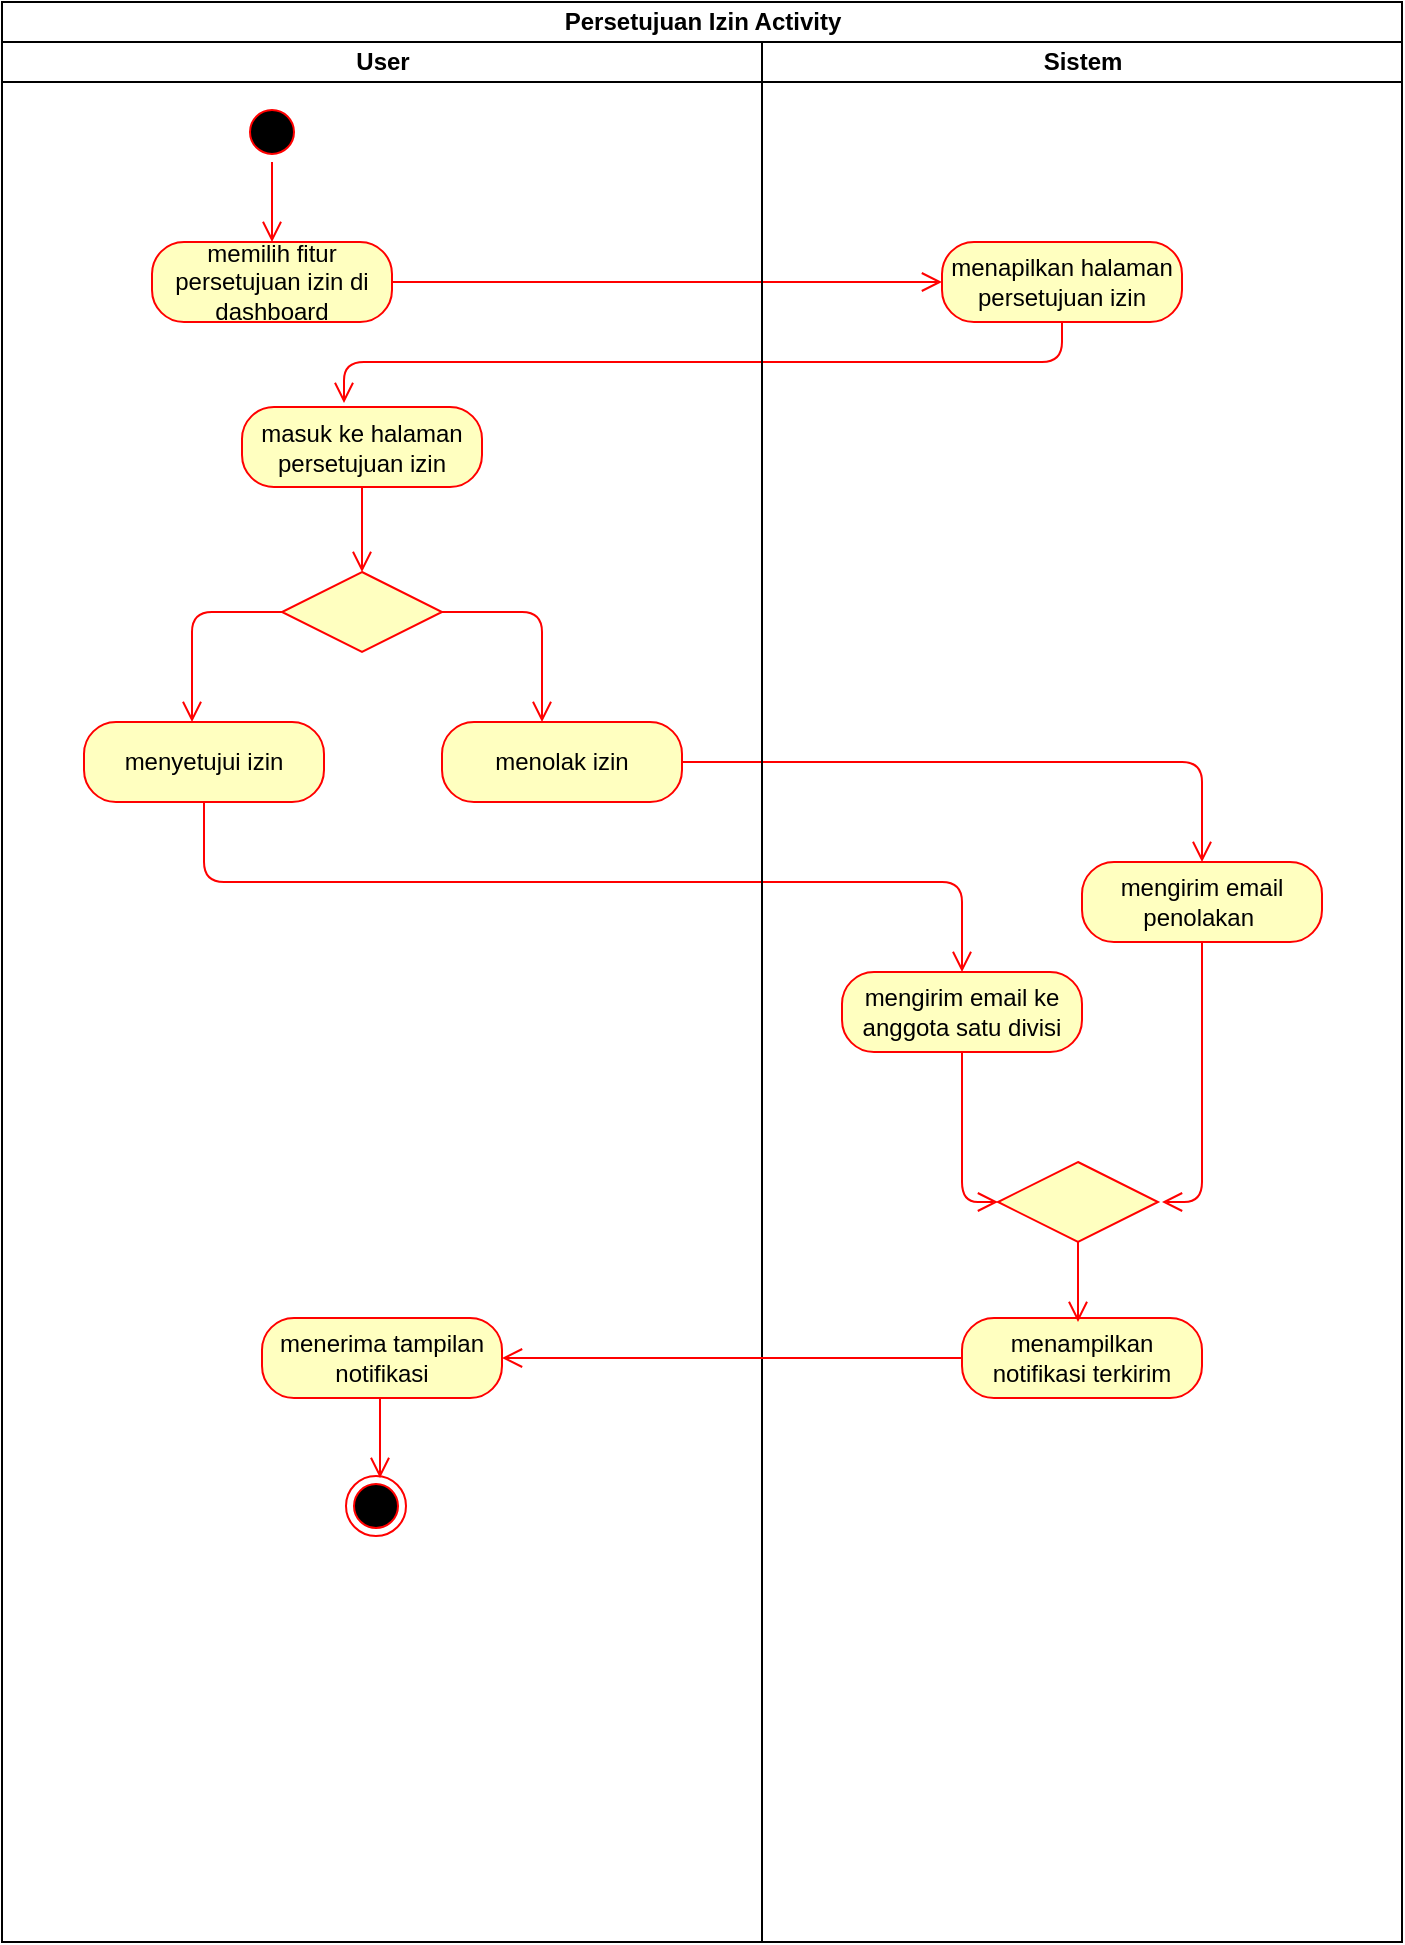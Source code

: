 <mxfile version="10.9.8" type="device"><diagram id="daq8eiLRoNK0rg7QigqB" name="Page-1"><mxGraphModel dx="868" dy="435" grid="1" gridSize="10" guides="1" tooltips="1" connect="1" arrows="1" fold="1" page="1" pageScale="1" pageWidth="827" pageHeight="1169" math="0" shadow="0"><root><mxCell id="0"/><mxCell id="1" parent="0"/><mxCell id="wMrzQ9i5Yjg6TsxoMLH2-11" value="Persetujuan Izin Activity" style="swimlane;html=1;childLayout=stackLayout;resizeParent=1;resizeParentMax=0;startSize=20;" parent="1" vertex="1"><mxGeometry x="80" width="700" height="970" as="geometry"/></mxCell><mxCell id="wMrzQ9i5Yjg6TsxoMLH2-22" value="" style="edgeStyle=orthogonalEdgeStyle;html=1;verticalAlign=bottom;endArrow=open;endSize=8;strokeColor=#ff0000;entryX=0;entryY=0.5;entryDx=0;entryDy=0;" parent="wMrzQ9i5Yjg6TsxoMLH2-11" source="wMrzQ9i5Yjg6TsxoMLH2-21" target="wMrzQ9i5Yjg6TsxoMLH2-23" edge="1"><mxGeometry relative="1" as="geometry"><mxPoint x="135" y="200" as="targetPoint"/></mxGeometry></mxCell><mxCell id="wMrzQ9i5Yjg6TsxoMLH2-24" value="" style="edgeStyle=orthogonalEdgeStyle;html=1;verticalAlign=bottom;endArrow=open;endSize=8;strokeColor=#ff0000;entryX=0.425;entryY=-0.05;entryDx=0;entryDy=0;entryPerimeter=0;" parent="wMrzQ9i5Yjg6TsxoMLH2-11" source="wMrzQ9i5Yjg6TsxoMLH2-23" target="wMrzQ9i5Yjg6TsxoMLH2-25" edge="1"><mxGeometry relative="1" as="geometry"><mxPoint x="70" y="170" as="targetPoint"/><Array as="points"><mxPoint x="530" y="180"/><mxPoint x="171" y="180"/></Array></mxGeometry></mxCell><mxCell id="wMrzQ9i5Yjg6TsxoMLH2-12" value="User" style="swimlane;html=1;startSize=20;" parent="wMrzQ9i5Yjg6TsxoMLH2-11" vertex="1"><mxGeometry y="20" width="380" height="950" as="geometry"/></mxCell><mxCell id="wMrzQ9i5Yjg6TsxoMLH2-16" value="" style="ellipse;html=1;shape=startState;fillColor=#000000;strokeColor=#ff0000;" parent="wMrzQ9i5Yjg6TsxoMLH2-12" vertex="1"><mxGeometry x="120" y="30" width="30" height="30" as="geometry"/></mxCell><mxCell id="wMrzQ9i5Yjg6TsxoMLH2-17" value="" style="edgeStyle=orthogonalEdgeStyle;html=1;verticalAlign=bottom;endArrow=open;endSize=8;strokeColor=#ff0000;" parent="wMrzQ9i5Yjg6TsxoMLH2-12" source="wMrzQ9i5Yjg6TsxoMLH2-16" edge="1"><mxGeometry relative="1" as="geometry"><mxPoint x="135" y="100" as="targetPoint"/></mxGeometry></mxCell><mxCell id="wMrzQ9i5Yjg6TsxoMLH2-21" value="memilih fitur persetujuan izin di dashboard" style="rounded=1;whiteSpace=wrap;html=1;arcSize=40;fontColor=#000000;fillColor=#ffffc0;strokeColor=#ff0000;" parent="wMrzQ9i5Yjg6TsxoMLH2-12" vertex="1"><mxGeometry x="75" y="100" width="120" height="40" as="geometry"/></mxCell><mxCell id="wMrzQ9i5Yjg6TsxoMLH2-25" value="masuk ke halaman persetujuan izin" style="rounded=1;whiteSpace=wrap;html=1;arcSize=40;fontColor=#000000;fillColor=#ffffc0;strokeColor=#ff0000;" parent="wMrzQ9i5Yjg6TsxoMLH2-12" vertex="1"><mxGeometry x="120" y="182.5" width="120" height="40" as="geometry"/></mxCell><mxCell id="wMrzQ9i5Yjg6TsxoMLH2-33" value="" style="rhombus;whiteSpace=wrap;html=1;fillColor=#ffffc0;strokeColor=#ff0000;" parent="wMrzQ9i5Yjg6TsxoMLH2-12" vertex="1"><mxGeometry x="140" y="265" width="80" height="40" as="geometry"/></mxCell><mxCell id="wMrzQ9i5Yjg6TsxoMLH2-26" value="" style="edgeStyle=orthogonalEdgeStyle;html=1;verticalAlign=bottom;endArrow=open;endSize=8;strokeColor=#ff0000;entryX=0.5;entryY=0;entryDx=0;entryDy=0;" parent="wMrzQ9i5Yjg6TsxoMLH2-12" source="wMrzQ9i5Yjg6TsxoMLH2-25" target="wMrzQ9i5Yjg6TsxoMLH2-33" edge="1"><mxGeometry relative="1" as="geometry"><mxPoint x="130" y="360" as="targetPoint"/></mxGeometry></mxCell><mxCell id="wMrzQ9i5Yjg6TsxoMLH2-29" value="menyetujui izin" style="rounded=1;whiteSpace=wrap;html=1;arcSize=40;fontColor=#000000;fillColor=#ffffc0;strokeColor=#ff0000;" parent="wMrzQ9i5Yjg6TsxoMLH2-12" vertex="1"><mxGeometry x="41" y="340" width="120" height="40" as="geometry"/></mxCell><mxCell id="wMrzQ9i5Yjg6TsxoMLH2-35" value="" style="edgeStyle=orthogonalEdgeStyle;html=1;align=left;verticalAlign=top;endArrow=open;endSize=8;strokeColor=#ff0000;exitX=0;exitY=0.5;exitDx=0;exitDy=0;entryX=0.45;entryY=0;entryDx=0;entryDy=0;entryPerimeter=0;" parent="wMrzQ9i5Yjg6TsxoMLH2-12" source="wMrzQ9i5Yjg6TsxoMLH2-33" target="wMrzQ9i5Yjg6TsxoMLH2-29" edge="1"><mxGeometry x="0.143" y="-20" relative="1" as="geometry"><mxPoint x="30" y="290" as="targetPoint"/><mxPoint x="20" y="-20" as="offset"/><mxPoint x="99" y="290" as="sourcePoint"/><Array as="points"><mxPoint x="95" y="285"/></Array></mxGeometry></mxCell><mxCell id="3ygSTChkmW4-3VR6TERX-4" value="" style="edgeStyle=orthogonalEdgeStyle;html=1;verticalAlign=bottom;endArrow=open;endSize=8;strokeColor=#ff0000;entryX=0.5;entryY=0;entryDx=0;entryDy=0;" parent="wMrzQ9i5Yjg6TsxoMLH2-12" target="KcCODdD93qn4VaUiZF0D-1" edge="1"><mxGeometry relative="1" as="geometry"><mxPoint x="215" y="435" as="targetPoint"/><mxPoint x="263" y="380" as="sourcePoint"/><Array as="points"><mxPoint x="263" y="360"/><mxPoint x="600" y="360"/></Array></mxGeometry></mxCell><mxCell id="wMrzQ9i5Yjg6TsxoMLH2-42" value="" style="ellipse;html=1;shape=endState;fillColor=#000000;strokeColor=#ff0000;" parent="wMrzQ9i5Yjg6TsxoMLH2-12" vertex="1"><mxGeometry x="172" y="717" width="30" height="30" as="geometry"/></mxCell><mxCell id="3ygSTChkmW4-3VR6TERX-8" value="menerima tampilan notifikasi" style="rounded=1;whiteSpace=wrap;html=1;arcSize=40;fontColor=#000000;fillColor=#ffffc0;strokeColor=#ff0000;" parent="wMrzQ9i5Yjg6TsxoMLH2-12" vertex="1"><mxGeometry x="130" y="638" width="120" height="40" as="geometry"/></mxCell><mxCell id="KcCODdD93qn4VaUiZF0D-12" value="" style="edgeStyle=orthogonalEdgeStyle;html=1;align=left;verticalAlign=top;endArrow=open;endSize=8;strokeColor=#ff0000;" edge="1" parent="wMrzQ9i5Yjg6TsxoMLH2-12"><mxGeometry y="10" relative="1" as="geometry"><mxPoint x="189" y="718" as="targetPoint"/><mxPoint x="189" y="678" as="sourcePoint"/><mxPoint as="offset"/></mxGeometry></mxCell><mxCell id="wMrzQ9i5Yjg6TsxoMLH2-30" value="" style="edgeStyle=orthogonalEdgeStyle;html=1;verticalAlign=bottom;endArrow=open;endSize=8;strokeColor=#ff0000;" parent="wMrzQ9i5Yjg6TsxoMLH2-11" source="wMrzQ9i5Yjg6TsxoMLH2-29" target="KcCODdD93qn4VaUiZF0D-3" edge="1"><mxGeometry relative="1" as="geometry"><mxPoint x="135" y="455" as="targetPoint"/><Array as="points"><mxPoint x="101" y="440"/><mxPoint x="480" y="440"/></Array></mxGeometry></mxCell><mxCell id="wMrzQ9i5Yjg6TsxoMLH2-13" value="Sistem" style="swimlane;html=1;startSize=20;" parent="wMrzQ9i5Yjg6TsxoMLH2-11" vertex="1"><mxGeometry x="380" y="20" width="320" height="950" as="geometry"/></mxCell><mxCell id="wMrzQ9i5Yjg6TsxoMLH2-23" value="menapilkan halaman persetujuan izin" style="rounded=1;whiteSpace=wrap;html=1;arcSize=40;fontColor=#000000;fillColor=#ffffc0;strokeColor=#ff0000;" parent="wMrzQ9i5Yjg6TsxoMLH2-13" vertex="1"><mxGeometry x="90" y="100" width="120" height="40" as="geometry"/></mxCell><mxCell id="KcCODdD93qn4VaUiZF0D-1" value="mengirim email penolakan&amp;nbsp;" style="rounded=1;whiteSpace=wrap;html=1;arcSize=40;fontColor=#000000;fillColor=#ffffc0;strokeColor=#ff0000;" vertex="1" parent="wMrzQ9i5Yjg6TsxoMLH2-13"><mxGeometry x="160" y="410" width="120" height="40" as="geometry"/></mxCell><mxCell id="KcCODdD93qn4VaUiZF0D-2" value="" style="edgeStyle=orthogonalEdgeStyle;html=1;verticalAlign=bottom;endArrow=open;endSize=8;strokeColor=#ff0000;" edge="1" source="KcCODdD93qn4VaUiZF0D-1" parent="wMrzQ9i5Yjg6TsxoMLH2-13"><mxGeometry relative="1" as="geometry"><mxPoint x="200" y="580" as="targetPoint"/><Array as="points"><mxPoint x="220" y="580"/></Array></mxGeometry></mxCell><mxCell id="KcCODdD93qn4VaUiZF0D-3" value="mengirim email ke anggota satu divisi" style="rounded=1;whiteSpace=wrap;html=1;arcSize=40;fontColor=#000000;fillColor=#ffffc0;strokeColor=#ff0000;" vertex="1" parent="wMrzQ9i5Yjg6TsxoMLH2-13"><mxGeometry x="40" y="465" width="120" height="40" as="geometry"/></mxCell><mxCell id="KcCODdD93qn4VaUiZF0D-4" value="" style="edgeStyle=orthogonalEdgeStyle;html=1;verticalAlign=bottom;endArrow=open;endSize=8;strokeColor=#ff0000;entryX=0;entryY=0.5;entryDx=0;entryDy=0;" edge="1" source="KcCODdD93qn4VaUiZF0D-3" parent="wMrzQ9i5Yjg6TsxoMLH2-13" target="KcCODdD93qn4VaUiZF0D-9"><mxGeometry relative="1" as="geometry"><mxPoint x="100" y="590" as="targetPoint"/></mxGeometry></mxCell><mxCell id="3ygSTChkmW4-3VR6TERX-5" value="menampilkan notifikasi terkirim" style="rounded=1;whiteSpace=wrap;html=1;arcSize=40;fontColor=#000000;fillColor=#ffffc0;strokeColor=#ff0000;" parent="wMrzQ9i5Yjg6TsxoMLH2-13" vertex="1"><mxGeometry x="100" y="638" width="120" height="40" as="geometry"/></mxCell><mxCell id="KcCODdD93qn4VaUiZF0D-9" value="" style="rhombus;whiteSpace=wrap;html=1;fillColor=#ffffc0;strokeColor=#ff0000;" vertex="1" parent="wMrzQ9i5Yjg6TsxoMLH2-13"><mxGeometry x="118" y="560" width="80" height="40" as="geometry"/></mxCell><mxCell id="KcCODdD93qn4VaUiZF0D-11" value="" style="edgeStyle=orthogonalEdgeStyle;html=1;align=left;verticalAlign=top;endArrow=open;endSize=8;strokeColor=#ff0000;" edge="1" source="KcCODdD93qn4VaUiZF0D-9" parent="wMrzQ9i5Yjg6TsxoMLH2-13"><mxGeometry y="10" relative="1" as="geometry"><mxPoint x="158" y="640" as="targetPoint"/><mxPoint as="offset"/></mxGeometry></mxCell><mxCell id="KcCODdD93qn4VaUiZF0D-13" value="" style="edgeStyle=orthogonalEdgeStyle;html=1;align=left;verticalAlign=top;endArrow=open;endSize=8;strokeColor=#ff0000;exitX=0;exitY=0.5;exitDx=0;exitDy=0;entryX=1;entryY=0.5;entryDx=0;entryDy=0;" edge="1" parent="wMrzQ9i5Yjg6TsxoMLH2-11" source="3ygSTChkmW4-3VR6TERX-5" target="3ygSTChkmW4-3VR6TERX-8"><mxGeometry y="10" relative="1" as="geometry"><mxPoint x="548" y="670" as="targetPoint"/><mxPoint x="548" y="630" as="sourcePoint"/><mxPoint as="offset"/></mxGeometry></mxCell><mxCell id="3ygSTChkmW4-3VR6TERX-2" value="menolak izin" style="rounded=1;whiteSpace=wrap;html=1;arcSize=40;fontColor=#000000;fillColor=#ffffc0;strokeColor=#ff0000;" parent="1" vertex="1"><mxGeometry x="300" y="360" width="120" height="40" as="geometry"/></mxCell><mxCell id="wMrzQ9i5Yjg6TsxoMLH2-34" value="" style="edgeStyle=orthogonalEdgeStyle;html=1;align=left;verticalAlign=bottom;endArrow=open;endSize=8;strokeColor=#ff0000;exitX=1;exitY=0.5;exitDx=0;exitDy=0;" parent="1" source="wMrzQ9i5Yjg6TsxoMLH2-33" target="3ygSTChkmW4-3VR6TERX-2" edge="1"><mxGeometry x="-0.861" y="10" relative="1" as="geometry"><mxPoint x="255" y="410" as="targetPoint"/><Array as="points"><mxPoint x="350" y="305"/></Array><mxPoint as="offset"/></mxGeometry></mxCell></root></mxGraphModel></diagram></mxfile>